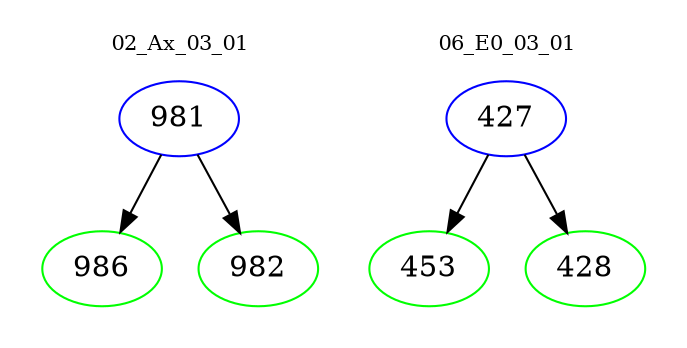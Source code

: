 digraph{
subgraph cluster_0 {
color = white
label = "02_Ax_03_01";
fontsize=10;
T0_981 [label="981", color="blue"]
T0_981 -> T0_986 [color="black"]
T0_986 [label="986", color="green"]
T0_981 -> T0_982 [color="black"]
T0_982 [label="982", color="green"]
}
subgraph cluster_1 {
color = white
label = "06_E0_03_01";
fontsize=10;
T1_427 [label="427", color="blue"]
T1_427 -> T1_453 [color="black"]
T1_453 [label="453", color="green"]
T1_427 -> T1_428 [color="black"]
T1_428 [label="428", color="green"]
}
}
